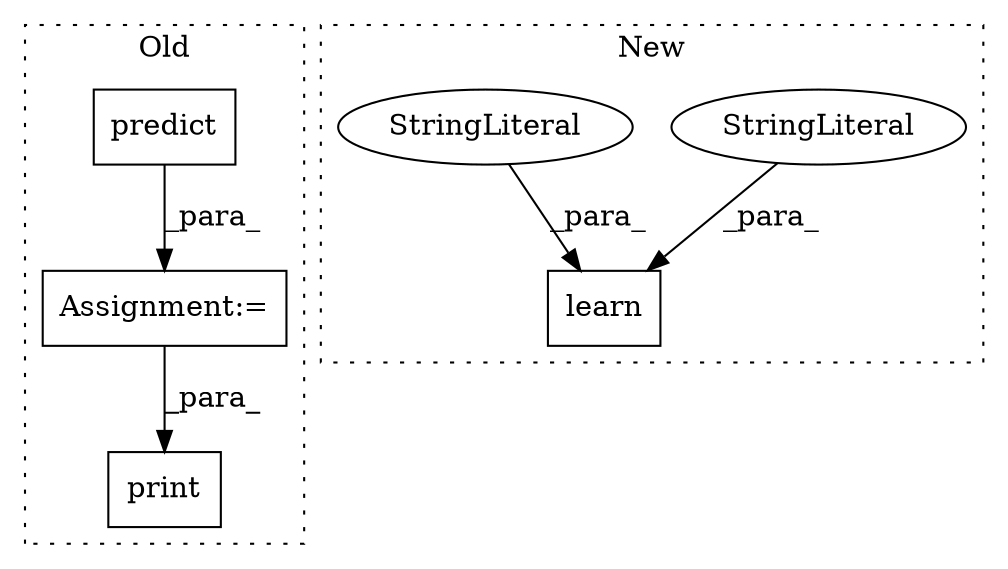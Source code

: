 digraph G {
subgraph cluster0 {
1 [label="print" a="32" s="499,509" l="6,1" shape="box"];
5 [label="predict" a="32" s="424,492" l="8,1" shape="box"];
6 [label="Assignment:=" a="7" s="419" l="1" shape="box"];
label = "Old";
style="dotted";
}
subgraph cluster1 {
2 [label="learn" a="32" s="227,330" l="6,1" shape="box"];
3 [label="StringLiteral" a="45" s="248" l="74" shape="ellipse"];
4 [label="StringLiteral" a="45" s="233" l="14" shape="ellipse"];
label = "New";
style="dotted";
}
3 -> 2 [label="_para_"];
4 -> 2 [label="_para_"];
5 -> 6 [label="_para_"];
6 -> 1 [label="_para_"];
}